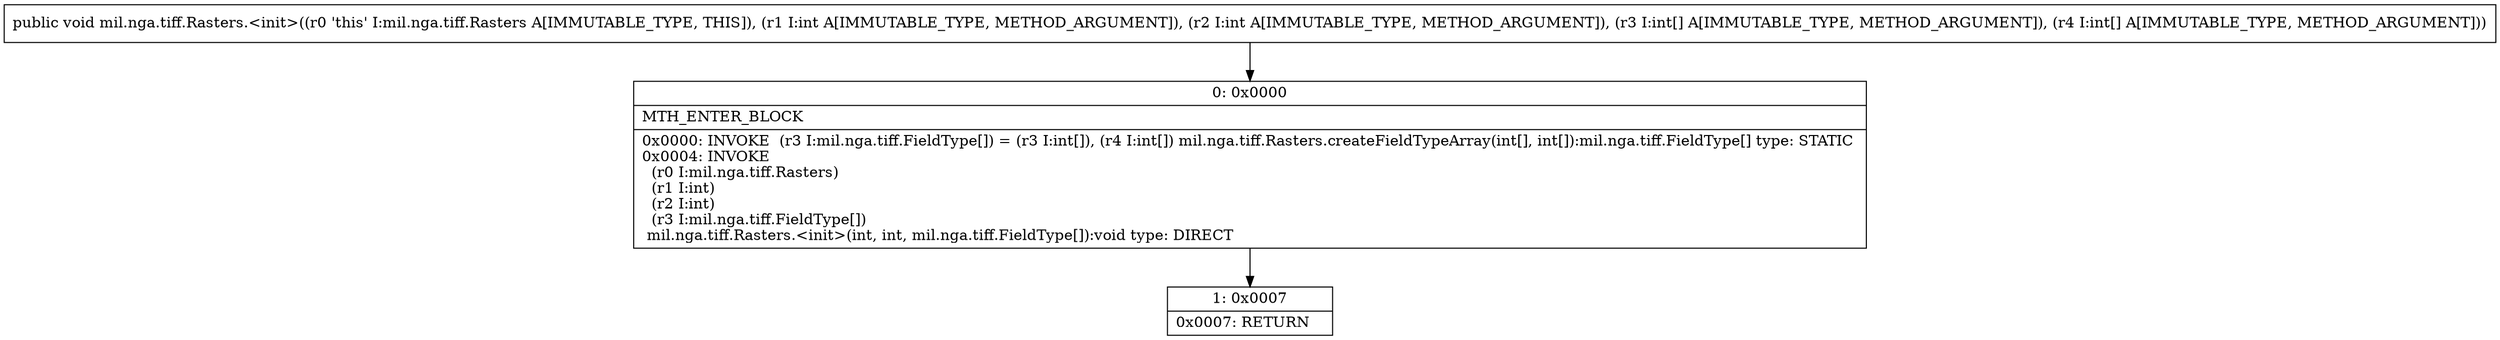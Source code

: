 digraph "CFG formil.nga.tiff.Rasters.\<init\>(II[I[I)V" {
Node_0 [shape=record,label="{0\:\ 0x0000|MTH_ENTER_BLOCK\l|0x0000: INVOKE  (r3 I:mil.nga.tiff.FieldType[]) = (r3 I:int[]), (r4 I:int[]) mil.nga.tiff.Rasters.createFieldTypeArray(int[], int[]):mil.nga.tiff.FieldType[] type: STATIC \l0x0004: INVOKE  \l  (r0 I:mil.nga.tiff.Rasters)\l  (r1 I:int)\l  (r2 I:int)\l  (r3 I:mil.nga.tiff.FieldType[])\l mil.nga.tiff.Rasters.\<init\>(int, int, mil.nga.tiff.FieldType[]):void type: DIRECT \l}"];
Node_1 [shape=record,label="{1\:\ 0x0007|0x0007: RETURN   \l}"];
MethodNode[shape=record,label="{public void mil.nga.tiff.Rasters.\<init\>((r0 'this' I:mil.nga.tiff.Rasters A[IMMUTABLE_TYPE, THIS]), (r1 I:int A[IMMUTABLE_TYPE, METHOD_ARGUMENT]), (r2 I:int A[IMMUTABLE_TYPE, METHOD_ARGUMENT]), (r3 I:int[] A[IMMUTABLE_TYPE, METHOD_ARGUMENT]), (r4 I:int[] A[IMMUTABLE_TYPE, METHOD_ARGUMENT])) }"];
MethodNode -> Node_0;
Node_0 -> Node_1;
}

